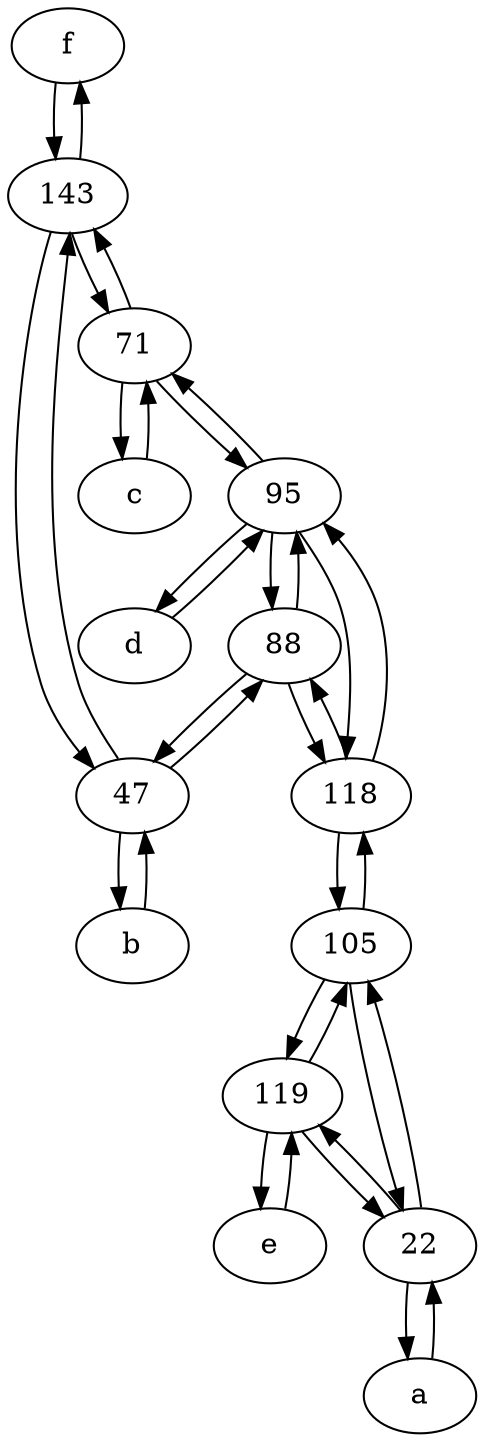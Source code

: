 digraph  {
	f [pos="15,45!"];
	b [pos="50,20!"];
	119;
	c [pos="20,10!"];
	143;
	105;
	e [pos="30,50!"];
	22;
	95;
	d [pos="20,30!"];
	47;
	88;
	118;
	71;
	a [pos="40,10!"];
	118 -> 88;
	143 -> 71;
	119 -> 22;
	105 -> 119;
	143 -> f;
	47 -> 88;
	88 -> 118;
	95 -> 118;
	95 -> 71;
	88 -> 95;
	118 -> 95;
	71 -> c;
	d -> 95;
	95 -> 88;
	e -> 119;
	c -> 71;
	71 -> 143;
	47 -> 143;
	47 -> b;
	22 -> 119;
	119 -> 105;
	a -> 22;
	71 -> 95;
	22 -> 105;
	143 -> 47;
	f -> 143;
	22 -> a;
	95 -> d;
	105 -> 118;
	105 -> 22;
	b -> 47;
	118 -> 105;
	119 -> e;
	88 -> 47;

	}